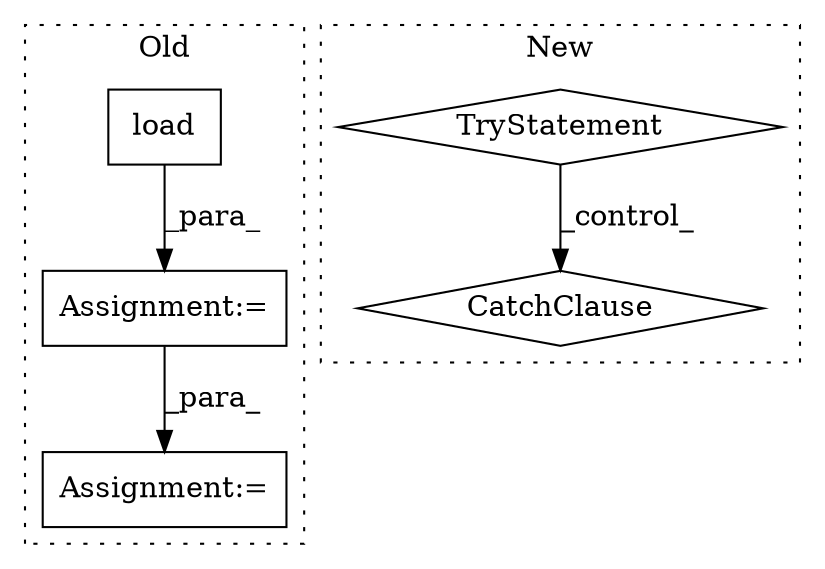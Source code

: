 digraph G {
subgraph cluster0 {
1 [label="load" a="32" s="4310,4317" l="5,1" shape="box"];
4 [label="Assignment:=" a="7" s="4339" l="1" shape="box"];
5 [label="Assignment:=" a="7" s="4302" l="1" shape="box"];
label = "Old";
style="dotted";
}
subgraph cluster1 {
2 [label="CatchClause" a="12" s="3898,3920" l="11,2" shape="diamond"];
3 [label="TryStatement" a="54" s="3812" l="4" shape="diamond"];
label = "New";
style="dotted";
}
1 -> 5 [label="_para_"];
3 -> 2 [label="_control_"];
5 -> 4 [label="_para_"];
}